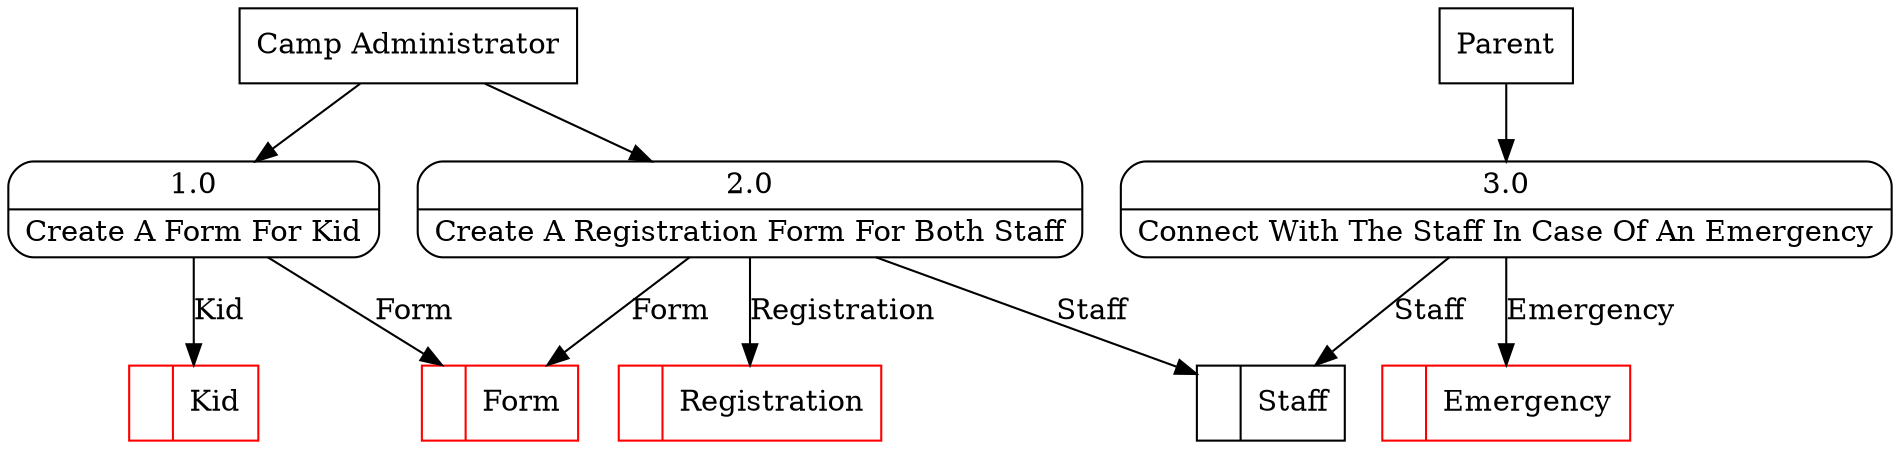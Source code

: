digraph dfd2{ 
node[shape=record]
200 [label="<f0>  |<f1> Form " color=red];
201 [label="<f0>  |<f1> Staff " ];
202 [label="<f0>  |<f1> Kid " color=red];
203 [label="<f0>  |<f1> Emergency " color=red];
204 [label="<f0>  |<f1> Registration " color=red];
205 [label="Camp Administrator" shape=box];
206 [label="Parent" shape=box];
207 [label="{<f0> 1.0|<f1> Create A Form For Kid }" shape=Mrecord];
208 [label="{<f0> 2.0|<f1> Create A Registration Form For Both Staff }" shape=Mrecord];
209 [label="{<f0> 3.0|<f1> Connect With The Staff In Case Of An Emergency }" shape=Mrecord];
205 -> 207
205 -> 208
206 -> 209
207 -> 200 [label="Form"]
207 -> 202 [label="Kid"]
208 -> 201 [label="Staff"]
208 -> 200 [label="Form"]
209 -> 203 [label="Emergency"]
209 -> 201 [label="Staff"]
208 -> 204 [label="Registration"]
}